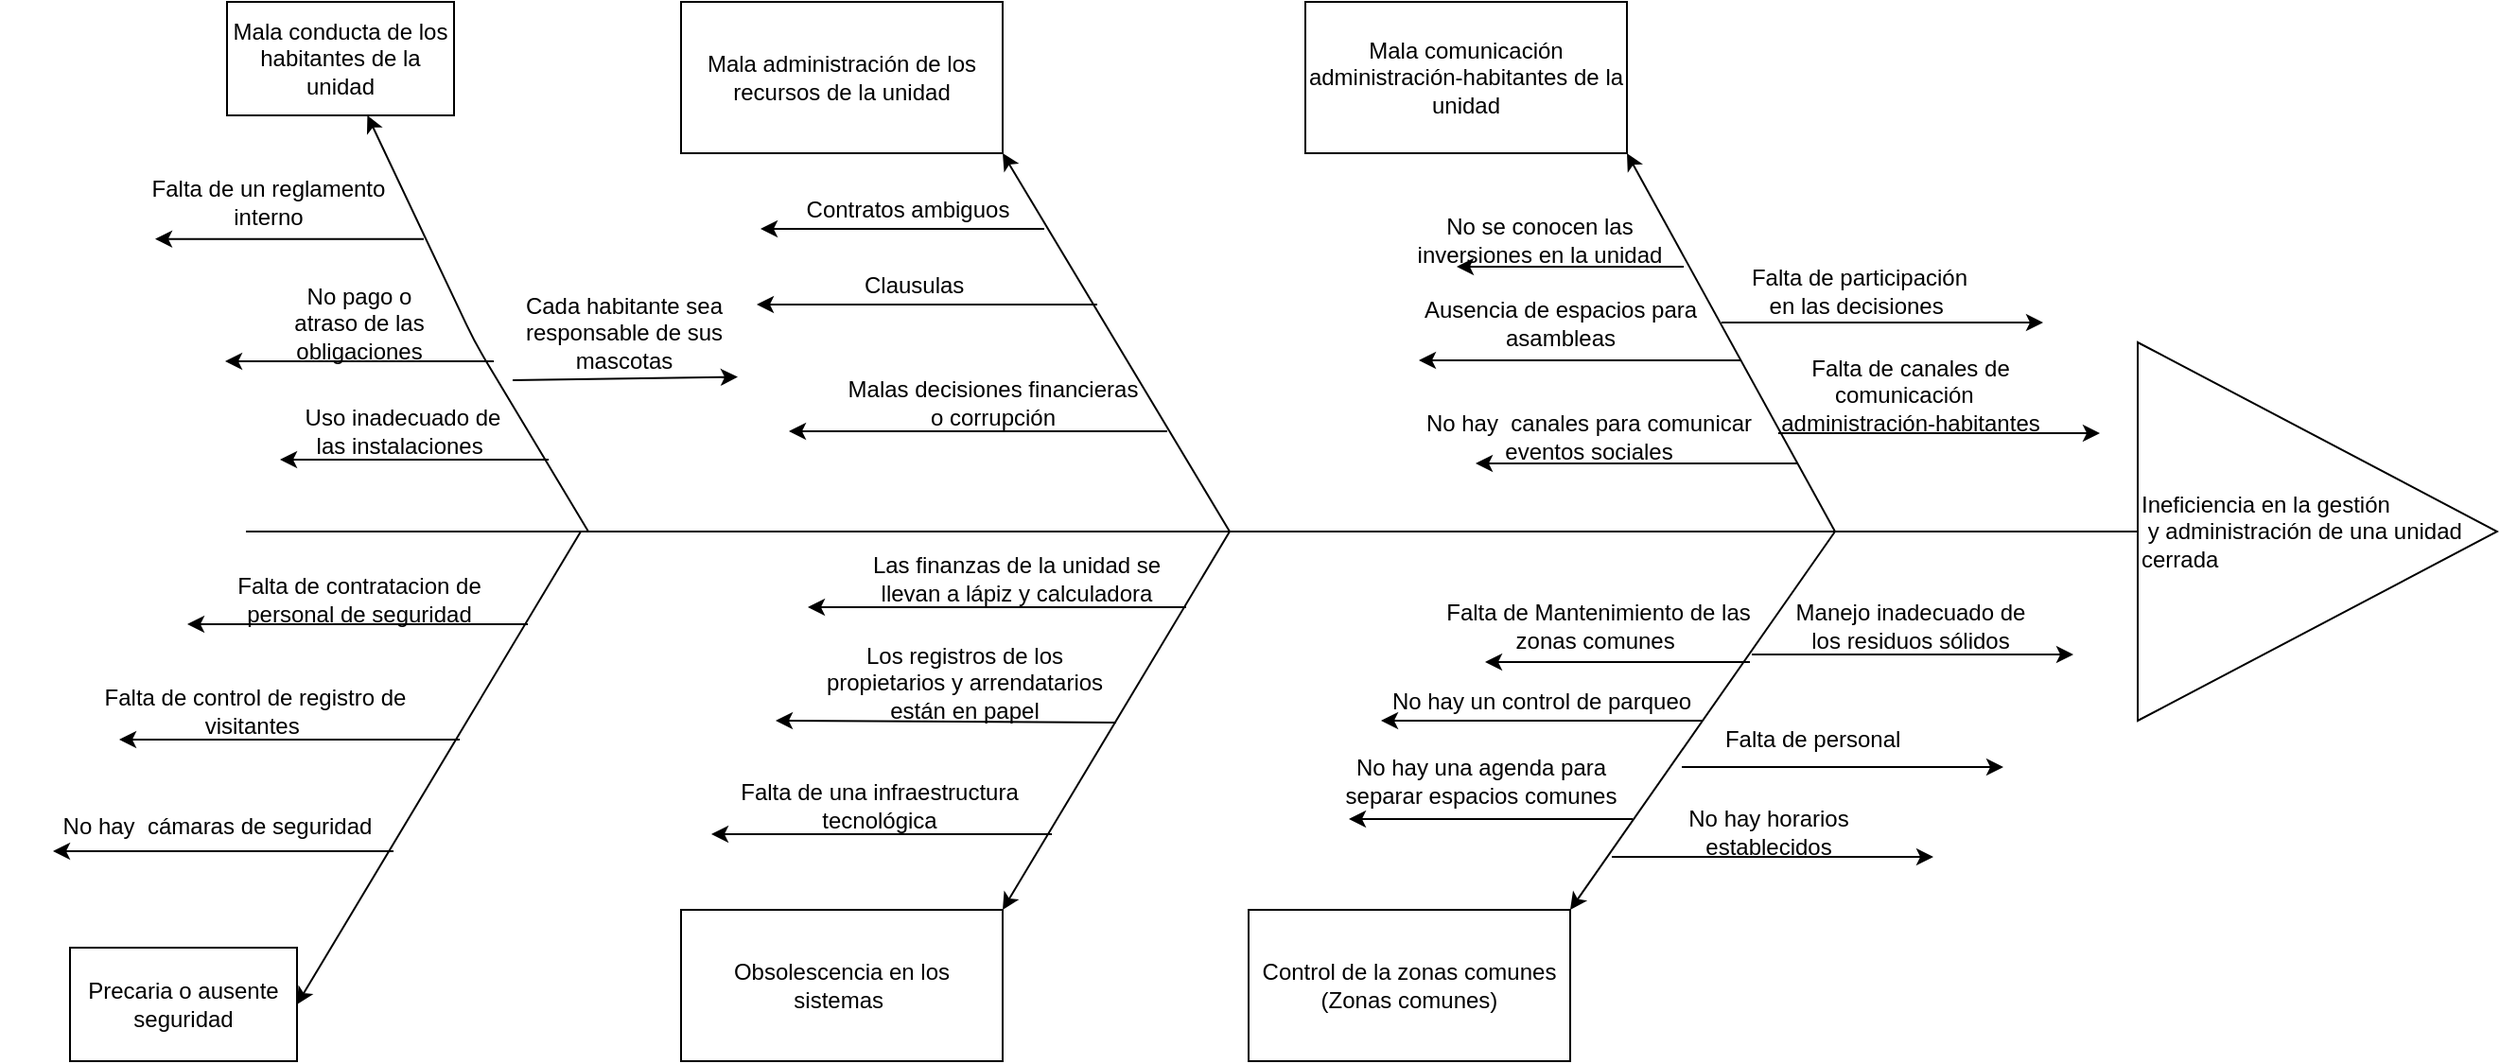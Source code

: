 <mxfile version="13.6.5" type="github">
  <diagram name="Page-1" id="4fc8d65c-f3f6-feb3-4d1c-02f59d9f9886">
    <mxGraphModel dx="2358" dy="694" grid="1" gridSize="10" guides="1" tooltips="1" connect="1" arrows="1" fold="1" page="1" pageScale="1" pageWidth="826" pageHeight="1169" background="#ffffff" math="0" shadow="0">
      <root>
        <mxCell id="0" />
        <mxCell id="1" parent="0" />
        <mxCell id="G1P_aBHV-7jrVRY7QvX3-264" value="" style="endArrow=none;html=1;" parent="1" edge="1">
          <mxGeometry width="50" height="50" relative="1" as="geometry">
            <mxPoint x="-240" y="280" as="sourcePoint" />
            <mxPoint x="760" y="280" as="targetPoint" />
          </mxGeometry>
        </mxCell>
        <mxCell id="G1P_aBHV-7jrVRY7QvX3-265" value="" style="endArrow=classic;html=1;entryX=1;entryY=1;entryDx=0;entryDy=0;" parent="1" target="G1P_aBHV-7jrVRY7QvX3-299" edge="1">
          <mxGeometry width="50" height="50" relative="1" as="geometry">
            <mxPoint x="600" y="280" as="sourcePoint" />
            <mxPoint x="480" y="80" as="targetPoint" />
          </mxGeometry>
        </mxCell>
        <mxCell id="G1P_aBHV-7jrVRY7QvX3-266" value="" style="endArrow=classic;html=1;entryX=1;entryY=0;entryDx=0;entryDy=0;" parent="1" target="G1P_aBHV-7jrVRY7QvX3-302" edge="1">
          <mxGeometry width="50" height="50" relative="1" as="geometry">
            <mxPoint x="600" y="280" as="sourcePoint" />
            <mxPoint x="480" y="480" as="targetPoint" />
          </mxGeometry>
        </mxCell>
        <mxCell id="G1P_aBHV-7jrVRY7QvX3-267" value="" style="endArrow=classic;html=1;entryX=1;entryY=1;entryDx=0;entryDy=0;" parent="1" edge="1">
          <mxGeometry width="50" height="50" relative="1" as="geometry">
            <mxPoint x="280" y="280" as="sourcePoint" />
            <mxPoint x="160" y="80" as="targetPoint" />
          </mxGeometry>
        </mxCell>
        <mxCell id="G1P_aBHV-7jrVRY7QvX3-268" value="" style="endArrow=classic;html=1;entryX=1;entryY=0;entryDx=0;entryDy=0;" parent="1" edge="1">
          <mxGeometry width="50" height="50" relative="1" as="geometry">
            <mxPoint x="280" y="280" as="sourcePoint" />
            <mxPoint x="160" y="480" as="targetPoint" />
          </mxGeometry>
        </mxCell>
        <mxCell id="G1P_aBHV-7jrVRY7QvX3-270" value="Falta de canales de comunicación&amp;nbsp;&amp;nbsp;&lt;br&gt;administración-habitantes" style="text;html=1;strokeColor=none;fillColor=none;align=center;verticalAlign=middle;whiteSpace=wrap;rounded=0;" parent="1" vertex="1">
          <mxGeometry x="550" y="188" width="180" height="40" as="geometry" />
        </mxCell>
        <mxCell id="G1P_aBHV-7jrVRY7QvX3-271" value="" style="endArrow=classic;html=1;" parent="1" edge="1">
          <mxGeometry width="50" height="50" relative="1" as="geometry">
            <mxPoint x="550" y="189.5" as="sourcePoint" />
            <mxPoint x="380" y="189.5" as="targetPoint" />
          </mxGeometry>
        </mxCell>
        <mxCell id="G1P_aBHV-7jrVRY7QvX3-272" value="Ausencia de espacios para asambleas" style="text;html=1;strokeColor=none;fillColor=none;align=center;verticalAlign=middle;whiteSpace=wrap;rounded=0;" parent="1" vertex="1">
          <mxGeometry x="380" y="150" width="150" height="40" as="geometry" />
        </mxCell>
        <mxCell id="G1P_aBHV-7jrVRY7QvX3-273" value="" style="endArrow=classic;html=1;" parent="1" target="G1P_aBHV-7jrVRY7QvX3-332" edge="1">
          <mxGeometry width="50" height="50" relative="1" as="geometry">
            <mxPoint x="-59" y="280" as="sourcePoint" />
            <mxPoint x="-179" y="80" as="targetPoint" />
            <Array as="points">
              <mxPoint x="-119" y="180" />
            </Array>
          </mxGeometry>
        </mxCell>
        <mxCell id="G1P_aBHV-7jrVRY7QvX3-274" value="" style="endArrow=classic;html=1;" parent="1" edge="1">
          <mxGeometry width="50" height="50" relative="1" as="geometry">
            <mxPoint x="-146" y="125.33" as="sourcePoint" />
            <mxPoint x="-288" y="125.33" as="targetPoint" />
          </mxGeometry>
        </mxCell>
        <mxCell id="G1P_aBHV-7jrVRY7QvX3-275" value="" style="endArrow=classic;html=1;" parent="1" edge="1">
          <mxGeometry width="50" height="50" relative="1" as="geometry">
            <mxPoint x="182" y="120" as="sourcePoint" />
            <mxPoint x="32" y="120" as="targetPoint" />
          </mxGeometry>
        </mxCell>
        <mxCell id="G1P_aBHV-7jrVRY7QvX3-276" value="Contratos ambiguos" style="text;html=1;strokeColor=none;fillColor=none;align=center;verticalAlign=middle;whiteSpace=wrap;rounded=0;" parent="1" vertex="1">
          <mxGeometry x="45" y="100" width="130" height="20" as="geometry" />
        </mxCell>
        <mxCell id="G1P_aBHV-7jrVRY7QvX3-277" value="" style="endArrow=classic;html=1;" parent="1" edge="1">
          <mxGeometry width="50" height="50" relative="1" as="geometry">
            <mxPoint x="210" y="160" as="sourcePoint" />
            <mxPoint x="30" y="160" as="targetPoint" />
          </mxGeometry>
        </mxCell>
        <mxCell id="G1P_aBHV-7jrVRY7QvX3-278" value="Las finanzas de la unidad se llevan a lápiz y calculadora" style="text;html=1;strokeColor=none;fillColor=none;align=center;verticalAlign=middle;whiteSpace=wrap;rounded=0;" parent="1" vertex="1">
          <mxGeometry x="75" y="290" width="185" height="30" as="geometry" />
        </mxCell>
        <mxCell id="G1P_aBHV-7jrVRY7QvX3-279" value="No hay un control de parqueo" style="text;html=1;strokeColor=none;fillColor=none;align=center;verticalAlign=middle;whiteSpace=wrap;rounded=0;" parent="1" vertex="1">
          <mxGeometry x="360" y="360" width="170" height="20" as="geometry" />
        </mxCell>
        <mxCell id="G1P_aBHV-7jrVRY7QvX3-280" value="Falta de Mantenimiento de las zonas comunes&amp;nbsp;" style="text;html=1;strokeColor=none;fillColor=none;align=center;verticalAlign=middle;whiteSpace=wrap;rounded=0;" parent="1" vertex="1">
          <mxGeometry x="390" y="310" width="170" height="40" as="geometry" />
        </mxCell>
        <mxCell id="G1P_aBHV-7jrVRY7QvX3-281" value="Malas decisiones financieras o corrupción" style="text;html=1;strokeColor=none;fillColor=none;align=center;verticalAlign=middle;whiteSpace=wrap;rounded=0;" parent="1" vertex="1">
          <mxGeometry x="75" y="202" width="160" height="20" as="geometry" />
        </mxCell>
        <mxCell id="G1P_aBHV-7jrVRY7QvX3-282" value="Clausulas&amp;nbsp;" style="text;html=1;strokeColor=none;fillColor=none;align=center;verticalAlign=middle;whiteSpace=wrap;rounded=0;" parent="1" vertex="1">
          <mxGeometry x="40" y="140" width="150" height="20" as="geometry" />
        </mxCell>
        <mxCell id="G1P_aBHV-7jrVRY7QvX3-283" value="" style="endArrow=classic;html=1;" parent="1" edge="1">
          <mxGeometry width="50" height="50" relative="1" as="geometry">
            <mxPoint x="247" y="227" as="sourcePoint" />
            <mxPoint x="47" y="227" as="targetPoint" />
          </mxGeometry>
        </mxCell>
        <mxCell id="G1P_aBHV-7jrVRY7QvX3-284" value="" style="endArrow=classic;html=1;" parent="1" edge="1">
          <mxGeometry width="50" height="50" relative="1" as="geometry">
            <mxPoint x="555" y="349" as="sourcePoint" />
            <mxPoint x="415" y="349" as="targetPoint" />
          </mxGeometry>
        </mxCell>
        <mxCell id="G1P_aBHV-7jrVRY7QvX3-285" value="" style="endArrow=classic;html=1;" parent="1" edge="1">
          <mxGeometry width="50" height="50" relative="1" as="geometry">
            <mxPoint x="530" y="380" as="sourcePoint" />
            <mxPoint x="360" y="380" as="targetPoint" />
          </mxGeometry>
        </mxCell>
        <mxCell id="G1P_aBHV-7jrVRY7QvX3-286" value="" style="endArrow=classic;html=1;" parent="1" edge="1">
          <mxGeometry width="50" height="50" relative="1" as="geometry">
            <mxPoint x="493" y="432" as="sourcePoint" />
            <mxPoint x="343" y="432" as="targetPoint" />
          </mxGeometry>
        </mxCell>
        <mxCell id="G1P_aBHV-7jrVRY7QvX3-290" value="No hay una agenda para separar espacios comunes" style="text;html=1;strokeColor=none;fillColor=none;align=center;verticalAlign=bottom;whiteSpace=wrap;rounded=0;" parent="1" vertex="1">
          <mxGeometry x="328" y="399" width="170" height="30" as="geometry" />
        </mxCell>
        <mxCell id="G1P_aBHV-7jrVRY7QvX3-291" value="" style="endArrow=classic;html=1;" parent="1" edge="1">
          <mxGeometry width="50" height="50" relative="1" as="geometry">
            <mxPoint x="257" y="320" as="sourcePoint" />
            <mxPoint x="57" y="320" as="targetPoint" />
          </mxGeometry>
        </mxCell>
        <mxCell id="G1P_aBHV-7jrVRY7QvX3-292" value="Falta de una infraestructura tecnológica" style="text;html=1;strokeColor=none;fillColor=none;align=center;verticalAlign=middle;whiteSpace=wrap;rounded=0;" parent="1" vertex="1">
          <mxGeometry x="20" y="410" width="150" height="30" as="geometry" />
        </mxCell>
        <mxCell id="G1P_aBHV-7jrVRY7QvX3-293" value="Manejo inadecuado de los residuos sólidos" style="text;html=1;strokeColor=none;fillColor=none;align=center;verticalAlign=middle;whiteSpace=wrap;rounded=0;" parent="1" vertex="1">
          <mxGeometry x="570" y="310" width="140" height="40" as="geometry" />
        </mxCell>
        <mxCell id="G1P_aBHV-7jrVRY7QvX3-294" value="Los registros de los propietarios y arrendatarios están en papel" style="text;html=1;strokeColor=none;fillColor=none;align=center;verticalAlign=middle;whiteSpace=wrap;rounded=0;" parent="1" vertex="1">
          <mxGeometry x="60" y="350" width="160" height="20" as="geometry" />
        </mxCell>
        <mxCell id="G1P_aBHV-7jrVRY7QvX3-295" value="" style="endArrow=classic;html=1;exitX=1;exitY=1;exitDx=0;exitDy=0;" parent="1" edge="1">
          <mxGeometry width="50" height="50" relative="1" as="geometry">
            <mxPoint x="220" y="381" as="sourcePoint" />
            <mxPoint x="40" y="380" as="targetPoint" />
          </mxGeometry>
        </mxCell>
        <mxCell id="G1P_aBHV-7jrVRY7QvX3-296" value="" style="endArrow=classic;html=1;" parent="1" edge="1">
          <mxGeometry width="50" height="50" relative="1" as="geometry">
            <mxPoint x="556" y="345" as="sourcePoint" />
            <mxPoint x="726" y="345" as="targetPoint" />
          </mxGeometry>
        </mxCell>
        <mxCell id="G1P_aBHV-7jrVRY7QvX3-297" value="" style="endArrow=classic;html=1;" parent="1" edge="1">
          <mxGeometry width="50" height="50" relative="1" as="geometry">
            <mxPoint x="186" y="440" as="sourcePoint" />
            <mxPoint x="6" y="440" as="targetPoint" />
          </mxGeometry>
        </mxCell>
        <mxCell id="G1P_aBHV-7jrVRY7QvX3-299" value="Mala comunicación&lt;br&gt;administración-habitantes de la unidad" style="rounded=0;whiteSpace=wrap;html=1;" parent="1" vertex="1">
          <mxGeometry x="320" width="170" height="80" as="geometry" />
        </mxCell>
        <mxCell id="G1P_aBHV-7jrVRY7QvX3-300" value="Mala administración de los recursos de la unidad" style="rounded=0;whiteSpace=wrap;html=1;" parent="1" vertex="1">
          <mxGeometry x="-10" width="170" height="80" as="geometry" />
        </mxCell>
        <mxCell id="G1P_aBHV-7jrVRY7QvX3-301" value="Obsolescencia en los sistemas&amp;nbsp;" style="rounded=0;whiteSpace=wrap;html=1;" parent="1" vertex="1">
          <mxGeometry x="-10" y="480" width="170" height="80" as="geometry" />
        </mxCell>
        <mxCell id="G1P_aBHV-7jrVRY7QvX3-302" value="Control de la zonas comunes&lt;br&gt;(Zonas comunes)" style="rounded=0;whiteSpace=wrap;html=1;" parent="1" vertex="1">
          <mxGeometry x="290" y="480" width="170" height="80" as="geometry" />
        </mxCell>
        <mxCell id="G1P_aBHV-7jrVRY7QvX3-303" value="Ineficiencia en la gestión&lt;br&gt;&amp;nbsp;y administración de una unidad cerrada" style="triangle;whiteSpace=wrap;html=1;align=left;" parent="1" vertex="1">
          <mxGeometry x="760" y="180" width="190" height="200" as="geometry" />
        </mxCell>
        <mxCell id="G1P_aBHV-7jrVRY7QvX3-306" value="" style="endArrow=classic;html=1;" parent="1" edge="1">
          <mxGeometry width="50" height="50" relative="1" as="geometry">
            <mxPoint x="-63" y="280" as="sourcePoint" />
            <mxPoint x="-213" y="530" as="targetPoint" />
          </mxGeometry>
        </mxCell>
        <mxCell id="G1P_aBHV-7jrVRY7QvX3-307" value="" style="endArrow=classic;html=1;" parent="1" edge="1">
          <mxGeometry width="50" height="50" relative="1" as="geometry">
            <mxPoint x="-91" y="329" as="sourcePoint" />
            <mxPoint x="-271" y="329" as="targetPoint" />
          </mxGeometry>
        </mxCell>
        <mxCell id="G1P_aBHV-7jrVRY7QvX3-308" value="" style="endArrow=classic;html=1;" parent="1" edge="1">
          <mxGeometry width="50" height="50" relative="1" as="geometry">
            <mxPoint x="-127" y="390" as="sourcePoint" />
            <mxPoint x="-307" y="390" as="targetPoint" />
          </mxGeometry>
        </mxCell>
        <mxCell id="G1P_aBHV-7jrVRY7QvX3-309" value="" style="endArrow=classic;html=1;" parent="1" edge="1">
          <mxGeometry width="50" height="50" relative="1" as="geometry">
            <mxPoint x="-162" y="449" as="sourcePoint" />
            <mxPoint x="-342" y="449" as="targetPoint" />
          </mxGeometry>
        </mxCell>
        <mxCell id="G1P_aBHV-7jrVRY7QvX3-311" value="Falta de participación en las decisiones&amp;nbsp;" style="text;html=1;strokeColor=none;fillColor=none;align=center;verticalAlign=middle;whiteSpace=wrap;rounded=0;" parent="1" vertex="1">
          <mxGeometry x="553" y="143" width="120" height="20" as="geometry" />
        </mxCell>
        <mxCell id="G1P_aBHV-7jrVRY7QvX3-313" value="Precaria o ausente seguridad" style="rounded=0;whiteSpace=wrap;html=1;" parent="1" vertex="1">
          <mxGeometry x="-333" y="500" width="120" height="60" as="geometry" />
        </mxCell>
        <mxCell id="G1P_aBHV-7jrVRY7QvX3-314" value="No hay&amp;nbsp; cámaras de seguridad" style="text;html=1;strokeColor=none;fillColor=none;align=center;verticalAlign=middle;whiteSpace=wrap;rounded=0;" parent="1" vertex="1">
          <mxGeometry x="-370" y="426" width="230" height="20" as="geometry" />
        </mxCell>
        <mxCell id="G1P_aBHV-7jrVRY7QvX3-316" value="Falta de control de registro de visitantes&amp;nbsp;" style="text;html=1;strokeColor=none;fillColor=none;align=center;verticalAlign=middle;whiteSpace=wrap;rounded=0;" parent="1" vertex="1">
          <mxGeometry x="-340" y="365" width="210" height="20" as="geometry" />
        </mxCell>
        <mxCell id="G1P_aBHV-7jrVRY7QvX3-317" value="Falta de contratacion de personal de seguridad" style="text;html=1;strokeColor=none;fillColor=none;align=center;verticalAlign=middle;whiteSpace=wrap;rounded=0;" parent="1" vertex="1">
          <mxGeometry x="-250" y="306" width="140" height="20" as="geometry" />
        </mxCell>
        <mxCell id="G1P_aBHV-7jrVRY7QvX3-318" value="" style="endArrow=classic;html=1;" parent="1" edge="1">
          <mxGeometry width="50" height="50" relative="1" as="geometry">
            <mxPoint x="520" y="140" as="sourcePoint" />
            <mxPoint x="400" y="140" as="targetPoint" />
          </mxGeometry>
        </mxCell>
        <mxCell id="G1P_aBHV-7jrVRY7QvX3-321" value="No se conocen las inversiones en la unidad" style="text;html=1;strokeColor=none;fillColor=none;align=center;verticalAlign=middle;whiteSpace=wrap;rounded=0;" parent="1" vertex="1">
          <mxGeometry x="369" y="116" width="150" height="20" as="geometry" />
        </mxCell>
        <mxCell id="G1P_aBHV-7jrVRY7QvX3-325" value="No hay horarios establecidos" style="text;html=1;strokeColor=none;fillColor=none;align=center;verticalAlign=middle;whiteSpace=wrap;rounded=0;" parent="1" vertex="1">
          <mxGeometry x="490" y="429" width="150" height="20" as="geometry" />
        </mxCell>
        <mxCell id="G1P_aBHV-7jrVRY7QvX3-326" value="" style="endArrow=classic;html=1;" parent="1" edge="1">
          <mxGeometry width="50" height="50" relative="1" as="geometry">
            <mxPoint x="519" y="404.5" as="sourcePoint" />
            <mxPoint x="689" y="404.5" as="targetPoint" />
          </mxGeometry>
        </mxCell>
        <mxCell id="G1P_aBHV-7jrVRY7QvX3-327" value="Falta de personal&amp;nbsp;" style="text;html=1;strokeColor=none;fillColor=none;align=center;verticalAlign=middle;whiteSpace=wrap;rounded=0;" parent="1" vertex="1">
          <mxGeometry x="530" y="380" width="120" height="20" as="geometry" />
        </mxCell>
        <mxCell id="G1P_aBHV-7jrVRY7QvX3-328" value="" style="endArrow=classic;html=1;" parent="1" edge="1">
          <mxGeometry width="50" height="50" relative="1" as="geometry">
            <mxPoint x="580" y="244" as="sourcePoint" />
            <mxPoint x="410" y="244" as="targetPoint" />
          </mxGeometry>
        </mxCell>
        <mxCell id="G1P_aBHV-7jrVRY7QvX3-330" value="No hay&amp;nbsp; canales para comunicar eventos sociales" style="text;html=1;strokeColor=none;fillColor=none;align=center;verticalAlign=middle;whiteSpace=wrap;rounded=0;" parent="1" vertex="1">
          <mxGeometry x="380" y="220" width="180" height="20" as="geometry" />
        </mxCell>
        <mxCell id="G1P_aBHV-7jrVRY7QvX3-332" value="Mala conducta de los habitantes de la unidad" style="rounded=0;whiteSpace=wrap;html=1;" parent="1" vertex="1">
          <mxGeometry x="-250" width="120" height="60" as="geometry" />
        </mxCell>
        <mxCell id="G1P_aBHV-7jrVRY7QvX3-335" value="Falta de un reglamento interno" style="text;html=1;strokeColor=none;fillColor=none;align=center;verticalAlign=middle;whiteSpace=wrap;rounded=0;" parent="1" vertex="1">
          <mxGeometry x="-300" y="96" width="144" height="20" as="geometry" />
        </mxCell>
        <mxCell id="G1P_aBHV-7jrVRY7QvX3-336" value="" style="endArrow=classic;html=1;" parent="1" edge="1">
          <mxGeometry width="50" height="50" relative="1" as="geometry">
            <mxPoint x="-109" y="190" as="sourcePoint" />
            <mxPoint x="-251" y="190" as="targetPoint" />
          </mxGeometry>
        </mxCell>
        <mxCell id="G1P_aBHV-7jrVRY7QvX3-337" value="No pago o atraso de las obligaciones" style="text;html=1;strokeColor=none;fillColor=none;align=center;verticalAlign=middle;whiteSpace=wrap;rounded=0;" parent="1" vertex="1">
          <mxGeometry x="-227" y="160" width="94" height="20" as="geometry" />
        </mxCell>
        <mxCell id="G1P_aBHV-7jrVRY7QvX3-339" value="" style="endArrow=classic;html=1;" parent="1" edge="1">
          <mxGeometry width="50" height="50" relative="1" as="geometry">
            <mxPoint x="-80" y="242" as="sourcePoint" />
            <mxPoint x="-222" y="242" as="targetPoint" />
          </mxGeometry>
        </mxCell>
        <mxCell id="G1P_aBHV-7jrVRY7QvX3-340" value="Uso inadecuado de las instalaciones&amp;nbsp;" style="text;html=1;strokeColor=none;fillColor=none;align=center;verticalAlign=middle;whiteSpace=wrap;rounded=0;" parent="1" vertex="1">
          <mxGeometry x="-217" y="217" width="120" height="20" as="geometry" />
        </mxCell>
        <mxCell id="G1P_aBHV-7jrVRY7QvX3-341" value="" style="endArrow=classic;html=1;" parent="1" edge="1">
          <mxGeometry width="50" height="50" relative="1" as="geometry">
            <mxPoint x="570" y="228" as="sourcePoint" />
            <mxPoint x="740" y="228" as="targetPoint" />
          </mxGeometry>
        </mxCell>
        <mxCell id="G1P_aBHV-7jrVRY7QvX3-343" value="" style="endArrow=classic;html=1;" parent="1" edge="1">
          <mxGeometry width="50" height="50" relative="1" as="geometry">
            <mxPoint x="540" y="169.5" as="sourcePoint" />
            <mxPoint x="710" y="169.5" as="targetPoint" />
          </mxGeometry>
        </mxCell>
        <mxCell id="G1P_aBHV-7jrVRY7QvX3-345" value="" style="endArrow=classic;html=1;" parent="1" edge="1">
          <mxGeometry width="50" height="50" relative="1" as="geometry">
            <mxPoint x="482" y="452" as="sourcePoint" />
            <mxPoint x="652" y="452" as="targetPoint" />
          </mxGeometry>
        </mxCell>
        <mxCell id="2Xea4KblU3T6z3b3Pr3L-2" value="" style="endArrow=classic;html=1;" edge="1" parent="1">
          <mxGeometry width="50" height="50" relative="1" as="geometry">
            <mxPoint x="-99" y="200" as="sourcePoint" />
            <mxPoint x="20" y="198.288" as="targetPoint" />
          </mxGeometry>
        </mxCell>
        <mxCell id="2Xea4KblU3T6z3b3Pr3L-4" value="Cada habitante sea responsable de sus mascotas&lt;br&gt;" style="text;html=1;strokeColor=none;fillColor=none;align=center;verticalAlign=middle;whiteSpace=wrap;rounded=0;" vertex="1" parent="1">
          <mxGeometry x="-110" y="160" width="140" height="30" as="geometry" />
        </mxCell>
      </root>
    </mxGraphModel>
  </diagram>
</mxfile>
